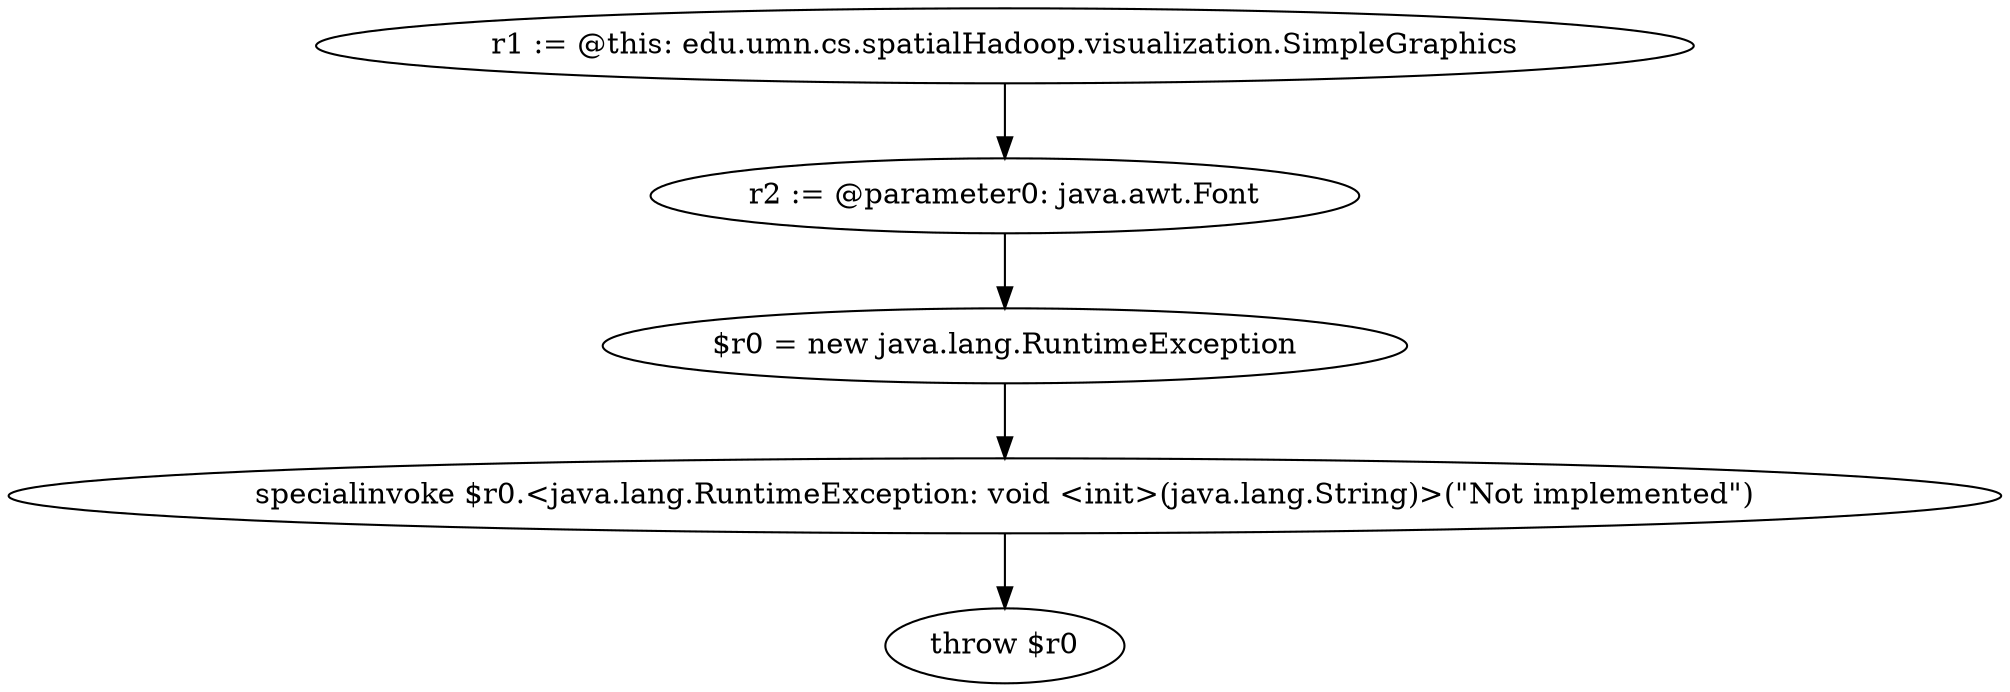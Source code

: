 digraph "unitGraph" {
    "r1 := @this: edu.umn.cs.spatialHadoop.visualization.SimpleGraphics"
    "r2 := @parameter0: java.awt.Font"
    "$r0 = new java.lang.RuntimeException"
    "specialinvoke $r0.<java.lang.RuntimeException: void <init>(java.lang.String)>(\"Not implemented\")"
    "throw $r0"
    "r1 := @this: edu.umn.cs.spatialHadoop.visualization.SimpleGraphics"->"r2 := @parameter0: java.awt.Font";
    "r2 := @parameter0: java.awt.Font"->"$r0 = new java.lang.RuntimeException";
    "$r0 = new java.lang.RuntimeException"->"specialinvoke $r0.<java.lang.RuntimeException: void <init>(java.lang.String)>(\"Not implemented\")";
    "specialinvoke $r0.<java.lang.RuntimeException: void <init>(java.lang.String)>(\"Not implemented\")"->"throw $r0";
}
